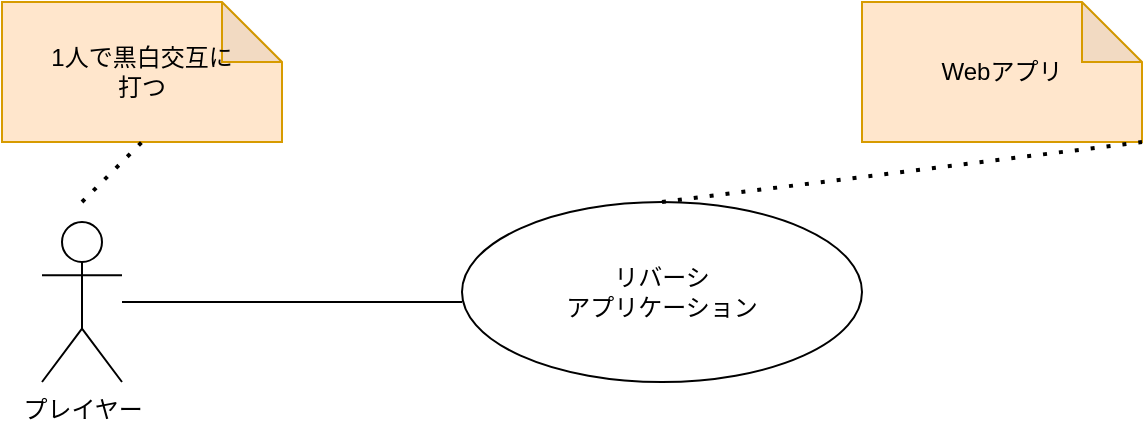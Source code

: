 <mxfile>
    <diagram id="4XCO0INoGFUBk2msEd0C" name="Page-1">
        <mxGraphModel dx="783" dy="569" grid="1" gridSize="10" guides="1" tooltips="1" connect="1" arrows="1" fold="1" page="1" pageScale="1" pageWidth="850" pageHeight="1100" math="0" shadow="0">
            <root>
                <mxCell id="0"/>
                <mxCell id="1" parent="0"/>
                <mxCell id="2" value="リバーシ&lt;br&gt;アプリケーション" style="ellipse;whiteSpace=wrap;html=1;" vertex="1" parent="1">
                    <mxGeometry x="310" y="200" width="200" height="90" as="geometry"/>
                </mxCell>
                <mxCell id="3" value="プレイヤー" style="shape=umlActor;verticalLabelPosition=bottom;verticalAlign=top;html=1;" vertex="1" parent="1">
                    <mxGeometry x="100" y="210" width="40" height="80" as="geometry"/>
                </mxCell>
                <mxCell id="4" value="" style="line;strokeWidth=1;fillColor=none;align=left;verticalAlign=middle;spacingTop=-1;spacingLeft=3;spacingRight=3;rotatable=0;labelPosition=right;points=[];portConstraint=eastwest;strokeColor=inherit;" vertex="1" parent="1">
                    <mxGeometry x="140" y="246" width="170" height="8" as="geometry"/>
                </mxCell>
                <mxCell id="6" value="Webアプリ" style="shape=note;whiteSpace=wrap;html=1;backgroundOutline=1;darkOpacity=0.05;fillColor=#ffe6cc;strokeColor=#d79b00;" vertex="1" parent="1">
                    <mxGeometry x="510" y="100" width="140" height="70" as="geometry"/>
                </mxCell>
                <mxCell id="7" value="" style="endArrow=none;dashed=1;html=1;dashPattern=1 3;strokeWidth=2;entryX=1;entryY=1;entryDx=0;entryDy=0;entryPerimeter=0;exitX=0.5;exitY=0;exitDx=0;exitDy=0;" edge="1" parent="1" source="2" target="6">
                    <mxGeometry width="50" height="50" relative="1" as="geometry">
                        <mxPoint x="400" y="200" as="sourcePoint"/>
                        <mxPoint x="450" y="150" as="targetPoint"/>
                    </mxGeometry>
                </mxCell>
                <mxCell id="8" value="1人で黒白交互に&lt;br&gt;打つ" style="shape=note;whiteSpace=wrap;html=1;backgroundOutline=1;darkOpacity=0.05;fillColor=#ffe6cc;strokeColor=#d79b00;" vertex="1" parent="1">
                    <mxGeometry x="80" y="100" width="140" height="70" as="geometry"/>
                </mxCell>
                <mxCell id="11" value="" style="endArrow=none;dashed=1;html=1;dashPattern=1 3;strokeWidth=2;entryX=0.5;entryY=1;entryDx=0;entryDy=0;entryPerimeter=0;" edge="1" parent="1" target="8">
                    <mxGeometry width="50" height="50" relative="1" as="geometry">
                        <mxPoint x="120" y="200" as="sourcePoint"/>
                        <mxPoint x="150" y="160" as="targetPoint"/>
                    </mxGeometry>
                </mxCell>
            </root>
        </mxGraphModel>
    </diagram>
</mxfile>